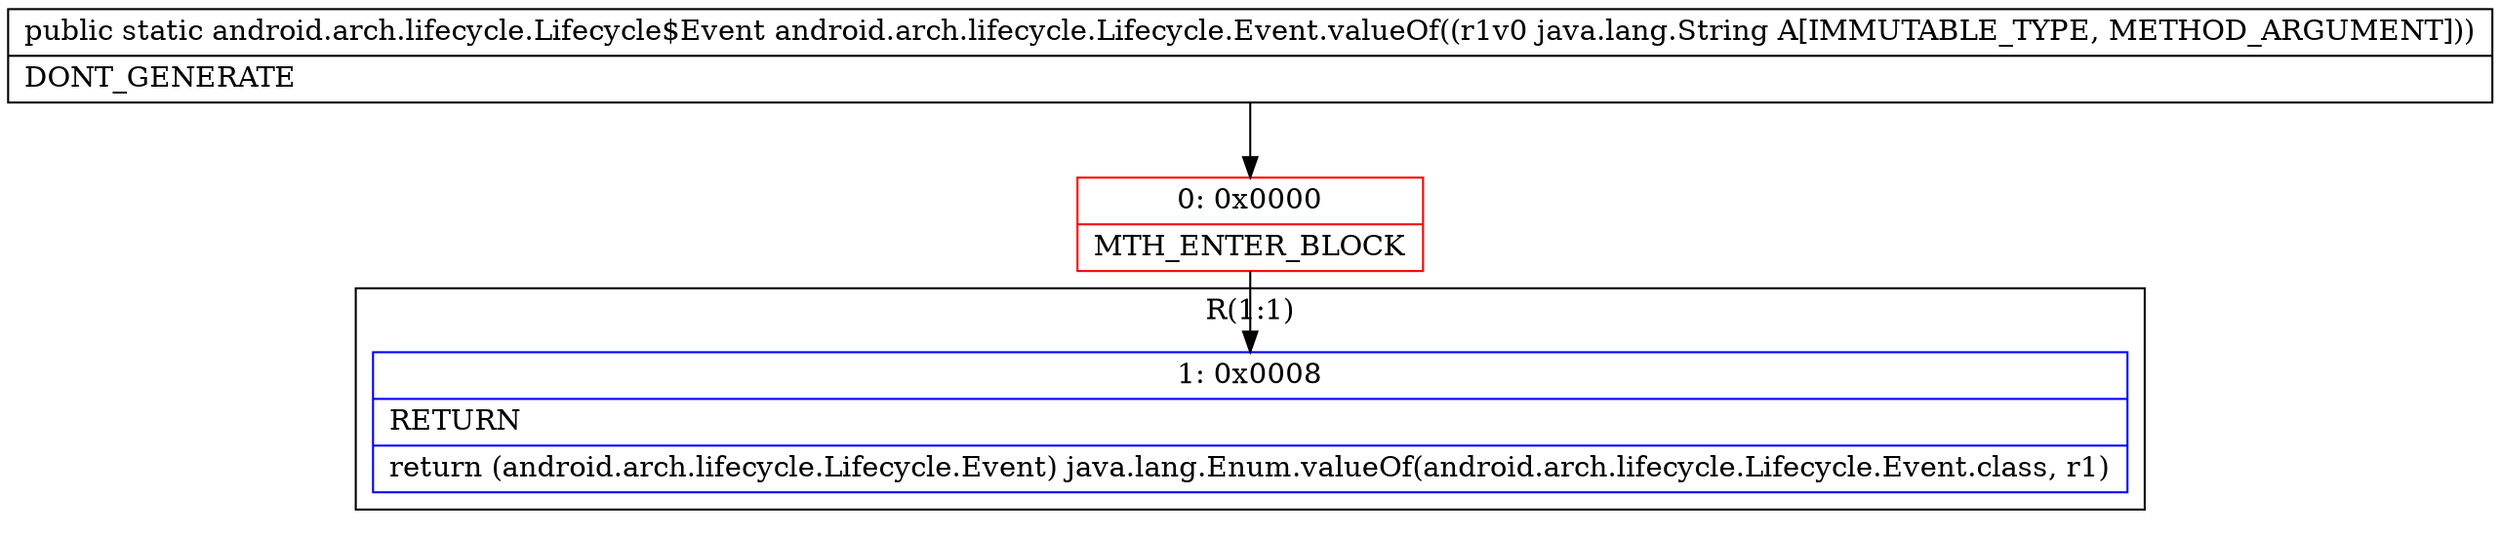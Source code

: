 digraph "CFG forandroid.arch.lifecycle.Lifecycle.Event.valueOf(Ljava\/lang\/String;)Landroid\/arch\/lifecycle\/Lifecycle$Event;" {
subgraph cluster_Region_2134603640 {
label = "R(1:1)";
node [shape=record,color=blue];
Node_1 [shape=record,label="{1\:\ 0x0008|RETURN\l|return (android.arch.lifecycle.Lifecycle.Event) java.lang.Enum.valueOf(android.arch.lifecycle.Lifecycle.Event.class, r1)\l}"];
}
Node_0 [shape=record,color=red,label="{0\:\ 0x0000|MTH_ENTER_BLOCK\l}"];
MethodNode[shape=record,label="{public static android.arch.lifecycle.Lifecycle$Event android.arch.lifecycle.Lifecycle.Event.valueOf((r1v0 java.lang.String A[IMMUTABLE_TYPE, METHOD_ARGUMENT]))  | DONT_GENERATE\l}"];
MethodNode -> Node_0;
Node_0 -> Node_1;
}

